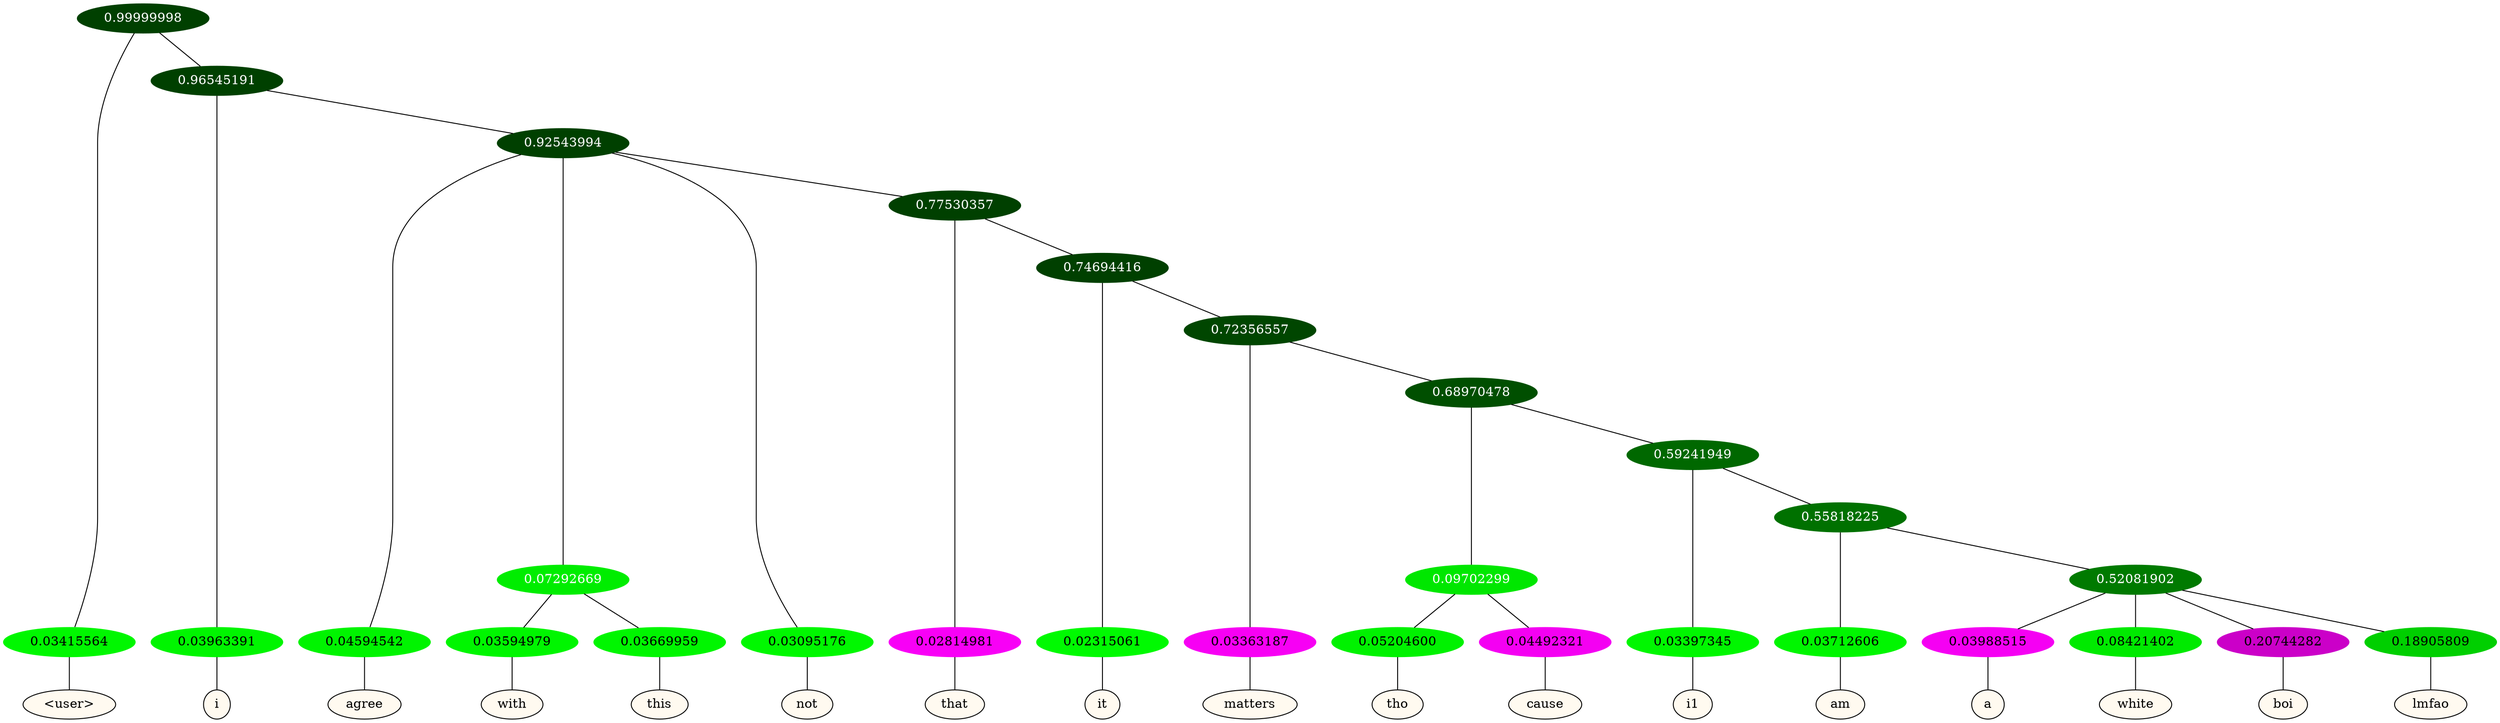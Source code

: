 graph {
	node [format=png height=0.15 nodesep=0.001 ordering=out overlap=prism overlap_scaling=0.01 ranksep=0.001 ratio=0.2 style=filled width=0.15]
	{
		rank=same
		a_w_1 [label="\<user\>" color=black fillcolor=floralwhite style="filled,solid"]
		a_w_3 [label=i color=black fillcolor=floralwhite style="filled,solid"]
		a_w_5 [label=agree color=black fillcolor=floralwhite style="filled,solid"]
		a_w_9 [label=with color=black fillcolor=floralwhite style="filled,solid"]
		a_w_10 [label=this color=black fillcolor=floralwhite style="filled,solid"]
		a_w_7 [label=not color=black fillcolor=floralwhite style="filled,solid"]
		a_w_11 [label=that color=black fillcolor=floralwhite style="filled,solid"]
		a_w_13 [label=it color=black fillcolor=floralwhite style="filled,solid"]
		a_w_15 [label=matters color=black fillcolor=floralwhite style="filled,solid"]
		a_w_19 [label=tho color=black fillcolor=floralwhite style="filled,solid"]
		a_w_20 [label=cause color=black fillcolor=floralwhite style="filled,solid"]
		a_w_21 [label=i1 color=black fillcolor=floralwhite style="filled,solid"]
		a_w_23 [label=am color=black fillcolor=floralwhite style="filled,solid"]
		a_w_25 [label=a color=black fillcolor=floralwhite style="filled,solid"]
		a_w_26 [label=white color=black fillcolor=floralwhite style="filled,solid"]
		a_w_27 [label=boi color=black fillcolor=floralwhite style="filled,solid"]
		a_w_28 [label=lmfao color=black fillcolor=floralwhite style="filled,solid"]
	}
	a_n_1 -- a_w_1
	a_n_3 -- a_w_3
	a_n_5 -- a_w_5
	a_n_9 -- a_w_9
	a_n_10 -- a_w_10
	a_n_7 -- a_w_7
	a_n_11 -- a_w_11
	a_n_13 -- a_w_13
	a_n_15 -- a_w_15
	a_n_19 -- a_w_19
	a_n_20 -- a_w_20
	a_n_21 -- a_w_21
	a_n_23 -- a_w_23
	a_n_25 -- a_w_25
	a_n_26 -- a_w_26
	a_n_27 -- a_w_27
	a_n_28 -- a_w_28
	{
		rank=same
		a_n_1 [label=0.03415564 color="0.334 1.000 0.966" fontcolor=black]
		a_n_3 [label=0.03963391 color="0.334 1.000 0.960" fontcolor=black]
		a_n_5 [label=0.04594542 color="0.334 1.000 0.954" fontcolor=black]
		a_n_9 [label=0.03594979 color="0.334 1.000 0.964" fontcolor=black]
		a_n_10 [label=0.03669959 color="0.334 1.000 0.963" fontcolor=black]
		a_n_7 [label=0.03095176 color="0.334 1.000 0.969" fontcolor=black]
		a_n_11 [label=0.02814981 color="0.835 1.000 0.972" fontcolor=black]
		a_n_13 [label=0.02315061 color="0.334 1.000 0.977" fontcolor=black]
		a_n_15 [label=0.03363187 color="0.835 1.000 0.966" fontcolor=black]
		a_n_19 [label=0.05204600 color="0.334 1.000 0.948" fontcolor=black]
		a_n_20 [label=0.04492321 color="0.835 1.000 0.955" fontcolor=black]
		a_n_21 [label=0.03397345 color="0.334 1.000 0.966" fontcolor=black]
		a_n_23 [label=0.03712606 color="0.334 1.000 0.963" fontcolor=black]
		a_n_25 [label=0.03988515 color="0.835 1.000 0.960" fontcolor=black]
		a_n_26 [label=0.08421402 color="0.334 1.000 0.916" fontcolor=black]
		a_n_27 [label=0.20744282 color="0.835 1.000 0.793" fontcolor=black]
		a_n_28 [label=0.18905809 color="0.334 1.000 0.811" fontcolor=black]
	}
	a_n_0 [label=0.99999998 color="0.334 1.000 0.250" fontcolor=grey99]
	a_n_0 -- a_n_1
	a_n_2 [label=0.96545191 color="0.334 1.000 0.250" fontcolor=grey99]
	a_n_0 -- a_n_2
	a_n_2 -- a_n_3
	a_n_4 [label=0.92543994 color="0.334 1.000 0.250" fontcolor=grey99]
	a_n_2 -- a_n_4
	a_n_4 -- a_n_5
	a_n_6 [label=0.07292669 color="0.334 1.000 0.927" fontcolor=grey99]
	a_n_4 -- a_n_6
	a_n_4 -- a_n_7
	a_n_8 [label=0.77530357 color="0.334 1.000 0.250" fontcolor=grey99]
	a_n_4 -- a_n_8
	a_n_6 -- a_n_9
	a_n_6 -- a_n_10
	a_n_8 -- a_n_11
	a_n_12 [label=0.74694416 color="0.334 1.000 0.253" fontcolor=grey99]
	a_n_8 -- a_n_12
	a_n_12 -- a_n_13
	a_n_14 [label=0.72356557 color="0.334 1.000 0.276" fontcolor=grey99]
	a_n_12 -- a_n_14
	a_n_14 -- a_n_15
	a_n_16 [label=0.68970478 color="0.334 1.000 0.310" fontcolor=grey99]
	a_n_14 -- a_n_16
	a_n_17 [label=0.09702299 color="0.334 1.000 0.903" fontcolor=grey99]
	a_n_16 -- a_n_17
	a_n_18 [label=0.59241949 color="0.334 1.000 0.408" fontcolor=grey99]
	a_n_16 -- a_n_18
	a_n_17 -- a_n_19
	a_n_17 -- a_n_20
	a_n_18 -- a_n_21
	a_n_22 [label=0.55818225 color="0.334 1.000 0.442" fontcolor=grey99]
	a_n_18 -- a_n_22
	a_n_22 -- a_n_23
	a_n_24 [label=0.52081902 color="0.334 1.000 0.479" fontcolor=grey99]
	a_n_22 -- a_n_24
	a_n_24 -- a_n_25
	a_n_24 -- a_n_26
	a_n_24 -- a_n_27
	a_n_24 -- a_n_28
}
